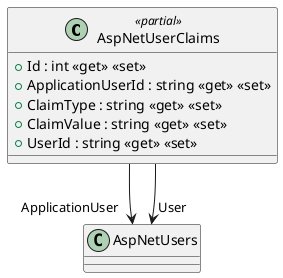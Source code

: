 @startuml
class AspNetUserClaims <<partial>> {
    + Id : int <<get>> <<set>>
    + ApplicationUserId : string <<get>> <<set>>
    + ClaimType : string <<get>> <<set>>
    + ClaimValue : string <<get>> <<set>>
    + UserId : string <<get>> <<set>>
}
AspNetUserClaims --> "ApplicationUser" AspNetUsers
AspNetUserClaims --> "User" AspNetUsers
@enduml
